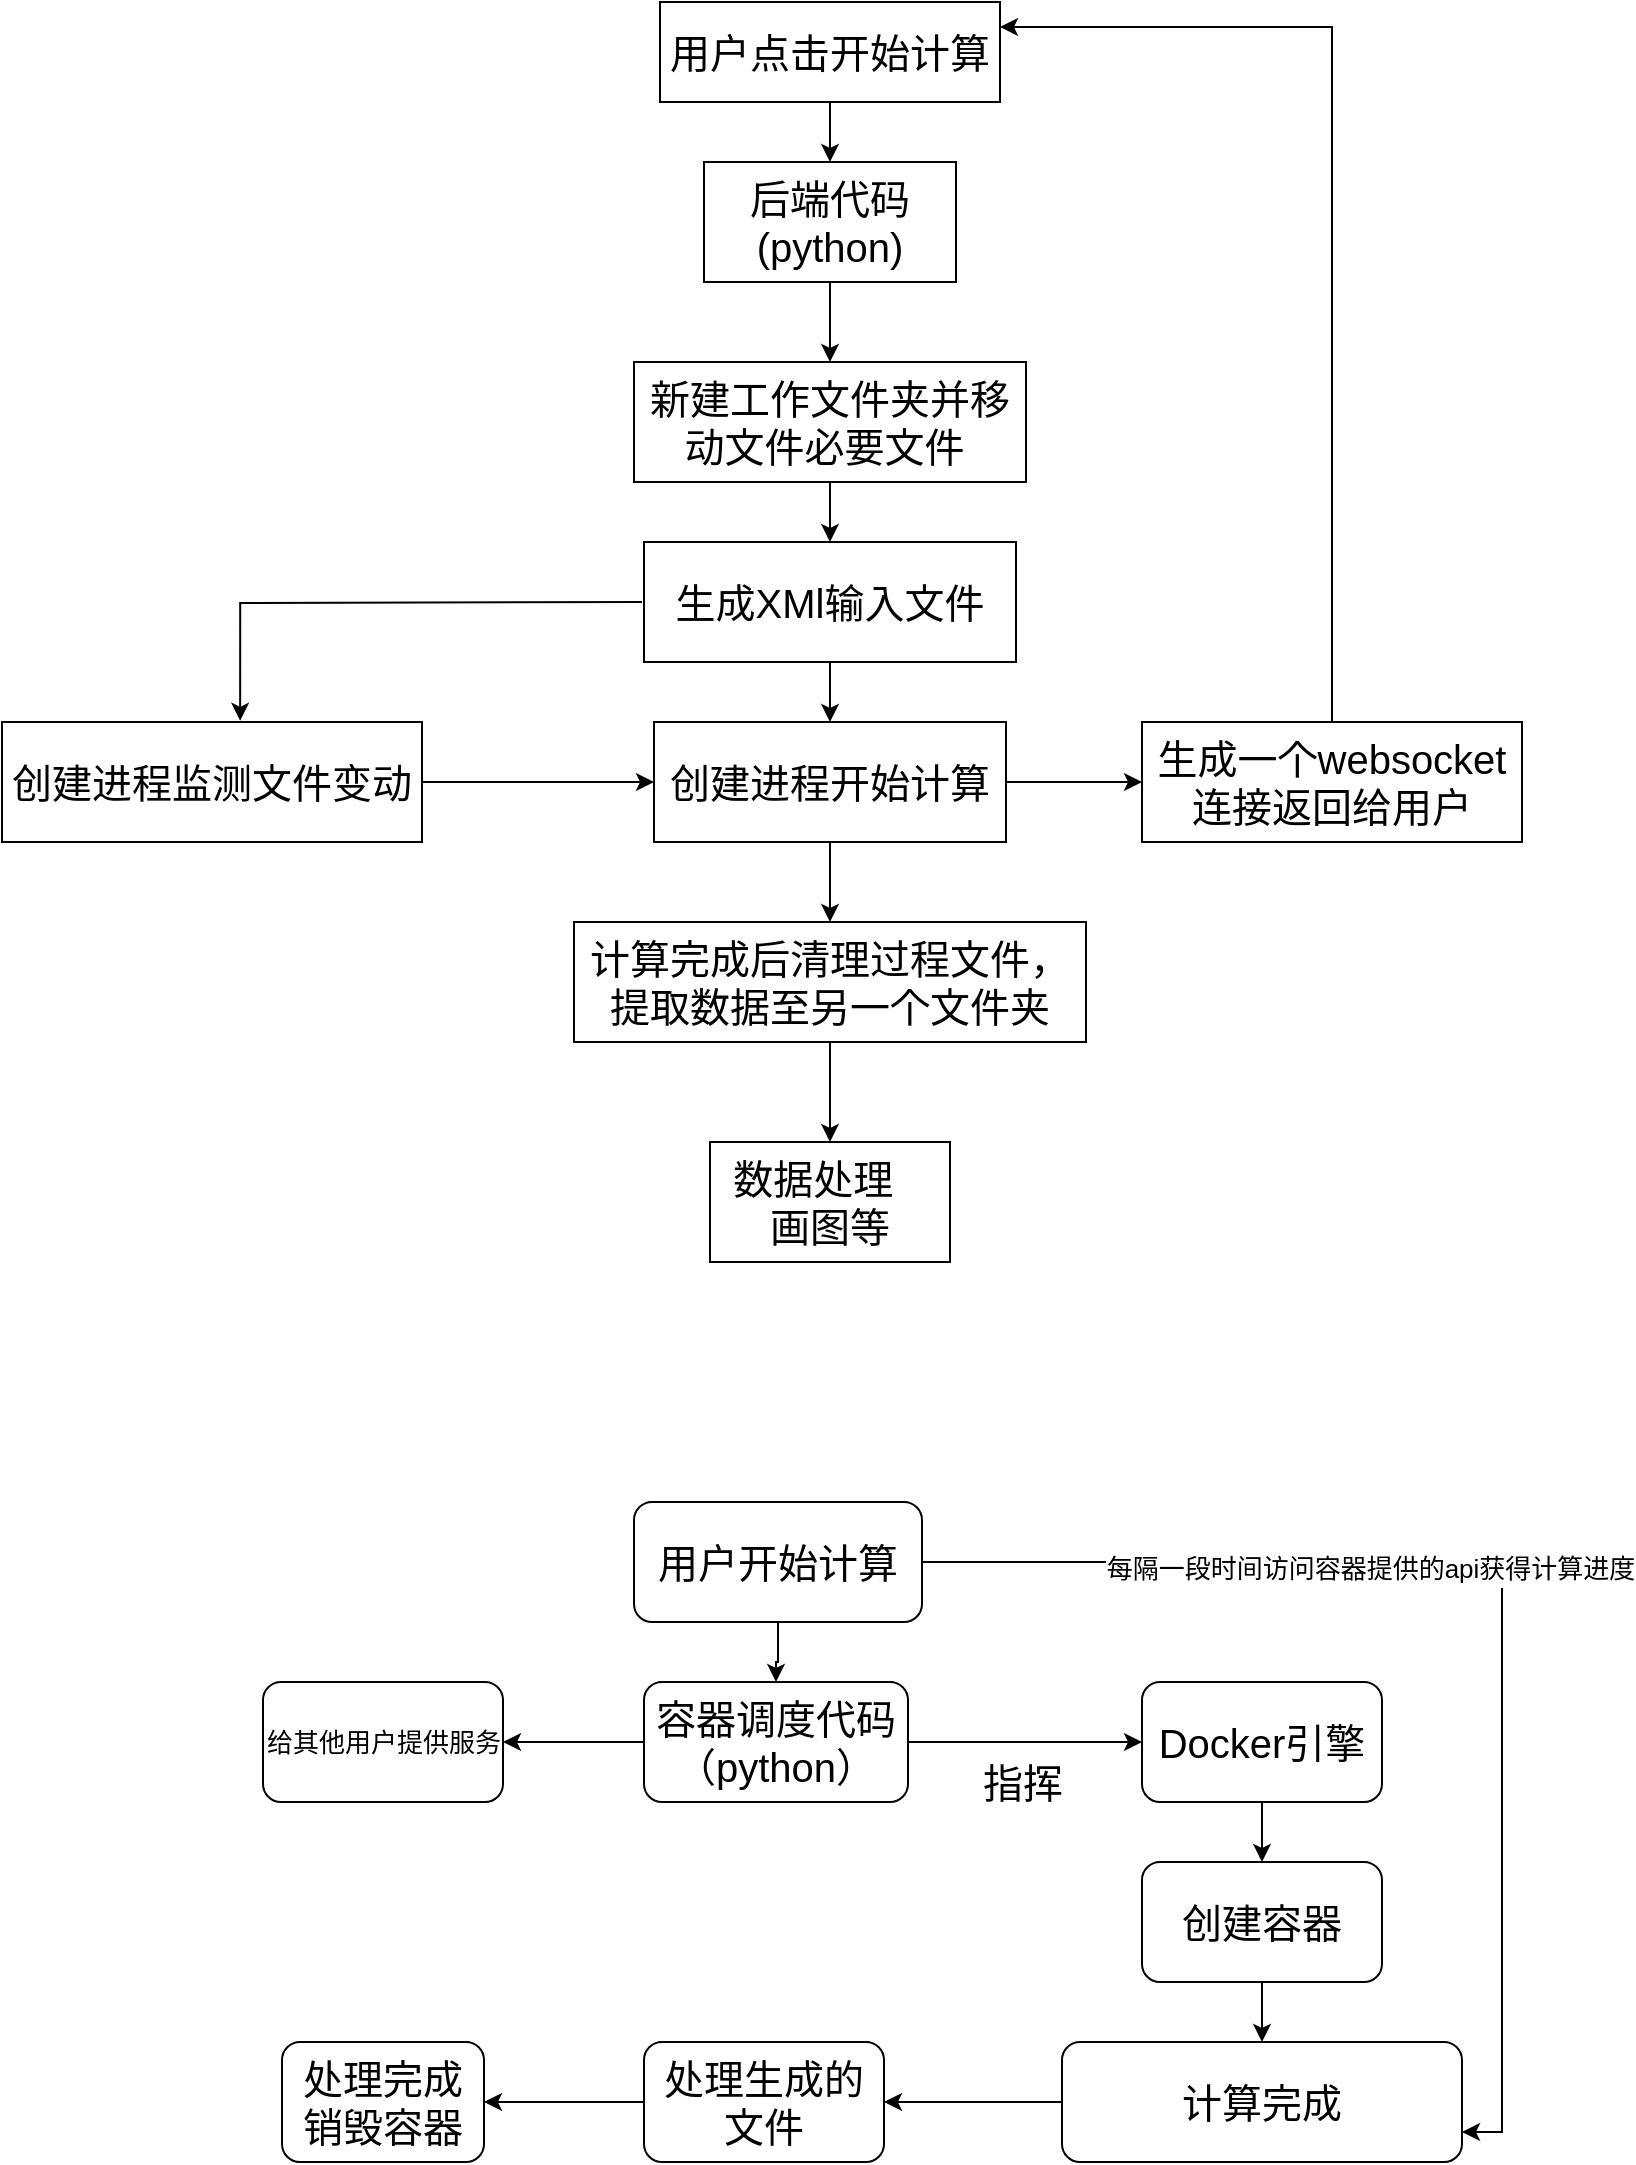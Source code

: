 <mxfile version="16.2.4" type="github">
  <diagram id="PX42nTdxcTcb5-qvnuS5" name="Page-1">
    <mxGraphModel dx="1038" dy="539" grid="1" gridSize="10" guides="1" tooltips="1" connect="1" arrows="1" fold="1" page="1" pageScale="1" pageWidth="827" pageHeight="1169" math="0" shadow="0">
      <root>
        <mxCell id="0" />
        <mxCell id="1" parent="0" />
        <mxCell id="B9r1FfOHDz0ZaS_kpWSe-5" value="" style="edgeStyle=orthogonalEdgeStyle;rounded=0;orthogonalLoop=1;jettySize=auto;html=1;fontSize=20;" edge="1" parent="1" source="B9r1FfOHDz0ZaS_kpWSe-1" target="B9r1FfOHDz0ZaS_kpWSe-2">
          <mxGeometry relative="1" as="geometry" />
        </mxCell>
        <mxCell id="B9r1FfOHDz0ZaS_kpWSe-1" value="&lt;font style=&quot;font-size: 20px&quot;&gt;用户点击开始计算&lt;/font&gt;" style="rounded=0;whiteSpace=wrap;html=1;" vertex="1" parent="1">
          <mxGeometry x="329" y="10" width="170" height="50" as="geometry" />
        </mxCell>
        <mxCell id="B9r1FfOHDz0ZaS_kpWSe-4" value="" style="edgeStyle=orthogonalEdgeStyle;rounded=0;orthogonalLoop=1;jettySize=auto;html=1;fontSize=20;" edge="1" parent="1" source="B9r1FfOHDz0ZaS_kpWSe-2" target="B9r1FfOHDz0ZaS_kpWSe-3">
          <mxGeometry relative="1" as="geometry" />
        </mxCell>
        <mxCell id="B9r1FfOHDz0ZaS_kpWSe-2" value="后端代码(python)" style="rounded=0;whiteSpace=wrap;html=1;fontSize=20;" vertex="1" parent="1">
          <mxGeometry x="351" y="90" width="126" height="60" as="geometry" />
        </mxCell>
        <mxCell id="B9r1FfOHDz0ZaS_kpWSe-7" value="" style="edgeStyle=orthogonalEdgeStyle;rounded=0;orthogonalLoop=1;jettySize=auto;html=1;fontSize=20;" edge="1" parent="1" source="B9r1FfOHDz0ZaS_kpWSe-3" target="B9r1FfOHDz0ZaS_kpWSe-6">
          <mxGeometry relative="1" as="geometry" />
        </mxCell>
        <mxCell id="B9r1FfOHDz0ZaS_kpWSe-3" value="新建工作文件夹并移动文件必要文件&amp;nbsp;" style="rounded=0;whiteSpace=wrap;html=1;fontSize=20;" vertex="1" parent="1">
          <mxGeometry x="316" y="190" width="196" height="60" as="geometry" />
        </mxCell>
        <mxCell id="B9r1FfOHDz0ZaS_kpWSe-9" value="" style="edgeStyle=orthogonalEdgeStyle;rounded=0;orthogonalLoop=1;jettySize=auto;html=1;fontSize=20;" edge="1" parent="1" source="B9r1FfOHDz0ZaS_kpWSe-6" target="B9r1FfOHDz0ZaS_kpWSe-8">
          <mxGeometry relative="1" as="geometry" />
        </mxCell>
        <mxCell id="B9r1FfOHDz0ZaS_kpWSe-6" value="生成XMl输入文件" style="whiteSpace=wrap;html=1;fontSize=20;rounded=0;" vertex="1" parent="1">
          <mxGeometry x="321" y="280" width="186" height="60" as="geometry" />
        </mxCell>
        <mxCell id="B9r1FfOHDz0ZaS_kpWSe-15" value="" style="edgeStyle=orthogonalEdgeStyle;rounded=0;orthogonalLoop=1;jettySize=auto;html=1;fontSize=20;" edge="1" parent="1" source="B9r1FfOHDz0ZaS_kpWSe-8" target="B9r1FfOHDz0ZaS_kpWSe-14">
          <mxGeometry relative="1" as="geometry" />
        </mxCell>
        <mxCell id="B9r1FfOHDz0ZaS_kpWSe-19" value="" style="edgeStyle=orthogonalEdgeStyle;rounded=0;orthogonalLoop=1;jettySize=auto;html=1;fontSize=20;" edge="1" parent="1" source="B9r1FfOHDz0ZaS_kpWSe-8" target="B9r1FfOHDz0ZaS_kpWSe-18">
          <mxGeometry relative="1" as="geometry" />
        </mxCell>
        <mxCell id="B9r1FfOHDz0ZaS_kpWSe-8" value="创建进程开始计算" style="whiteSpace=wrap;html=1;fontSize=20;rounded=0;" vertex="1" parent="1">
          <mxGeometry x="326" y="370" width="176" height="60" as="geometry" />
        </mxCell>
        <mxCell id="B9r1FfOHDz0ZaS_kpWSe-11" style="edgeStyle=orthogonalEdgeStyle;rounded=0;orthogonalLoop=1;jettySize=auto;html=1;entryX=0.567;entryY=-0.01;entryDx=0;entryDy=0;fontSize=20;entryPerimeter=0;" edge="1" parent="1" target="B9r1FfOHDz0ZaS_kpWSe-10">
          <mxGeometry relative="1" as="geometry">
            <mxPoint x="320" y="310" as="sourcePoint" />
          </mxGeometry>
        </mxCell>
        <mxCell id="B9r1FfOHDz0ZaS_kpWSe-12" value="" style="edgeStyle=orthogonalEdgeStyle;rounded=0;orthogonalLoop=1;jettySize=auto;html=1;fontSize=20;" edge="1" parent="1" source="B9r1FfOHDz0ZaS_kpWSe-10" target="B9r1FfOHDz0ZaS_kpWSe-8">
          <mxGeometry relative="1" as="geometry" />
        </mxCell>
        <mxCell id="B9r1FfOHDz0ZaS_kpWSe-10" value="创建进程监测文件变动" style="rounded=0;whiteSpace=wrap;html=1;fontSize=20;" vertex="1" parent="1">
          <mxGeometry y="370" width="210" height="60" as="geometry" />
        </mxCell>
        <mxCell id="B9r1FfOHDz0ZaS_kpWSe-17" value="" style="edgeStyle=orthogonalEdgeStyle;rounded=0;orthogonalLoop=1;jettySize=auto;html=1;fontSize=20;" edge="1" parent="1" source="B9r1FfOHDz0ZaS_kpWSe-14" target="B9r1FfOHDz0ZaS_kpWSe-16">
          <mxGeometry relative="1" as="geometry" />
        </mxCell>
        <mxCell id="B9r1FfOHDz0ZaS_kpWSe-14" value="计算完成后清理过程文件，提取数据至另一个文件夹" style="whiteSpace=wrap;html=1;fontSize=20;rounded=0;" vertex="1" parent="1">
          <mxGeometry x="286" y="470" width="256" height="60" as="geometry" />
        </mxCell>
        <mxCell id="B9r1FfOHDz0ZaS_kpWSe-16" value="数据处理&amp;nbsp; &amp;nbsp; 画图等" style="whiteSpace=wrap;html=1;fontSize=20;rounded=0;" vertex="1" parent="1">
          <mxGeometry x="354" y="580" width="120" height="60" as="geometry" />
        </mxCell>
        <mxCell id="B9r1FfOHDz0ZaS_kpWSe-20" style="edgeStyle=orthogonalEdgeStyle;rounded=0;orthogonalLoop=1;jettySize=auto;html=1;entryX=1;entryY=0.25;entryDx=0;entryDy=0;fontSize=20;" edge="1" parent="1" source="B9r1FfOHDz0ZaS_kpWSe-18" target="B9r1FfOHDz0ZaS_kpWSe-1">
          <mxGeometry relative="1" as="geometry">
            <Array as="points">
              <mxPoint x="665" y="23" />
            </Array>
          </mxGeometry>
        </mxCell>
        <mxCell id="B9r1FfOHDz0ZaS_kpWSe-18" value="生成一个websocket连接返回给用户" style="whiteSpace=wrap;html=1;fontSize=20;rounded=0;" vertex="1" parent="1">
          <mxGeometry x="570" y="370" width="190" height="60" as="geometry" />
        </mxCell>
        <mxCell id="B9r1FfOHDz0ZaS_kpWSe-23" value="" style="edgeStyle=orthogonalEdgeStyle;rounded=0;orthogonalLoop=1;jettySize=auto;html=1;fontSize=20;" edge="1" parent="1" source="B9r1FfOHDz0ZaS_kpWSe-21" target="B9r1FfOHDz0ZaS_kpWSe-22">
          <mxGeometry relative="1" as="geometry" />
        </mxCell>
        <mxCell id="B9r1FfOHDz0ZaS_kpWSe-34" style="edgeStyle=orthogonalEdgeStyle;rounded=0;orthogonalLoop=1;jettySize=auto;html=1;entryX=1;entryY=0.75;entryDx=0;entryDy=0;fontSize=20;" edge="1" parent="1" source="B9r1FfOHDz0ZaS_kpWSe-21" target="B9r1FfOHDz0ZaS_kpWSe-29">
          <mxGeometry relative="1" as="geometry" />
        </mxCell>
        <mxCell id="B9r1FfOHDz0ZaS_kpWSe-35" value="&lt;font style=&quot;font-size: 13px&quot;&gt;每隔一段时间访问容器提供的api获得计算进度&lt;/font&gt;" style="edgeLabel;html=1;align=center;verticalAlign=middle;resizable=0;points=[];fontSize=20;" vertex="1" connectable="0" parent="B9r1FfOHDz0ZaS_kpWSe-34">
          <mxGeometry x="-0.249" relative="1" as="geometry">
            <mxPoint as="offset" />
          </mxGeometry>
        </mxCell>
        <mxCell id="B9r1FfOHDz0ZaS_kpWSe-21" value="用户开始计算" style="rounded=1;whiteSpace=wrap;html=1;fontSize=20;" vertex="1" parent="1">
          <mxGeometry x="316" y="760" width="144" height="60" as="geometry" />
        </mxCell>
        <mxCell id="B9r1FfOHDz0ZaS_kpWSe-25" value="" style="edgeStyle=orthogonalEdgeStyle;rounded=0;orthogonalLoop=1;jettySize=auto;html=1;fontSize=20;" edge="1" parent="1" source="B9r1FfOHDz0ZaS_kpWSe-22" target="B9r1FfOHDz0ZaS_kpWSe-24">
          <mxGeometry relative="1" as="geometry" />
        </mxCell>
        <mxCell id="B9r1FfOHDz0ZaS_kpWSe-40" value="" style="edgeStyle=orthogonalEdgeStyle;rounded=0;orthogonalLoop=1;jettySize=auto;html=1;fontSize=13;" edge="1" parent="1" source="B9r1FfOHDz0ZaS_kpWSe-22" target="B9r1FfOHDz0ZaS_kpWSe-39">
          <mxGeometry relative="1" as="geometry" />
        </mxCell>
        <mxCell id="B9r1FfOHDz0ZaS_kpWSe-22" value="容器调度代码（python）" style="whiteSpace=wrap;html=1;fontSize=20;rounded=1;" vertex="1" parent="1">
          <mxGeometry x="321" y="850" width="132" height="60" as="geometry" />
        </mxCell>
        <mxCell id="B9r1FfOHDz0ZaS_kpWSe-28" value="" style="edgeStyle=orthogonalEdgeStyle;rounded=0;orthogonalLoop=1;jettySize=auto;html=1;fontSize=20;" edge="1" parent="1" source="B9r1FfOHDz0ZaS_kpWSe-24" target="B9r1FfOHDz0ZaS_kpWSe-27">
          <mxGeometry relative="1" as="geometry" />
        </mxCell>
        <mxCell id="B9r1FfOHDz0ZaS_kpWSe-24" value="Docker引擎" style="whiteSpace=wrap;html=1;fontSize=20;rounded=1;" vertex="1" parent="1">
          <mxGeometry x="570" y="850" width="120" height="60" as="geometry" />
        </mxCell>
        <mxCell id="B9r1FfOHDz0ZaS_kpWSe-26" value="指挥" style="text;html=1;align=center;verticalAlign=middle;resizable=0;points=[];autosize=1;strokeColor=none;fillColor=none;fontSize=20;" vertex="1" parent="1">
          <mxGeometry x="480" y="885" width="60" height="30" as="geometry" />
        </mxCell>
        <mxCell id="B9r1FfOHDz0ZaS_kpWSe-30" value="" style="edgeStyle=orthogonalEdgeStyle;rounded=0;orthogonalLoop=1;jettySize=auto;html=1;fontSize=20;" edge="1" parent="1" source="B9r1FfOHDz0ZaS_kpWSe-27" target="B9r1FfOHDz0ZaS_kpWSe-29">
          <mxGeometry relative="1" as="geometry" />
        </mxCell>
        <mxCell id="B9r1FfOHDz0ZaS_kpWSe-27" value="创建容器" style="whiteSpace=wrap;html=1;fontSize=20;rounded=1;" vertex="1" parent="1">
          <mxGeometry x="570" y="940" width="120" height="60" as="geometry" />
        </mxCell>
        <mxCell id="B9r1FfOHDz0ZaS_kpWSe-33" style="edgeStyle=orthogonalEdgeStyle;rounded=0;orthogonalLoop=1;jettySize=auto;html=1;exitX=0;exitY=0.5;exitDx=0;exitDy=0;fontSize=20;entryX=1;entryY=0.5;entryDx=0;entryDy=0;" edge="1" parent="1" source="B9r1FfOHDz0ZaS_kpWSe-29" target="B9r1FfOHDz0ZaS_kpWSe-31">
          <mxGeometry relative="1" as="geometry">
            <mxPoint x="450" y="1060" as="targetPoint" />
          </mxGeometry>
        </mxCell>
        <mxCell id="B9r1FfOHDz0ZaS_kpWSe-29" value="计算完成" style="whiteSpace=wrap;html=1;fontSize=20;rounded=1;" vertex="1" parent="1">
          <mxGeometry x="530" y="1030" width="200" height="60" as="geometry" />
        </mxCell>
        <mxCell id="B9r1FfOHDz0ZaS_kpWSe-37" value="" style="edgeStyle=orthogonalEdgeStyle;rounded=0;orthogonalLoop=1;jettySize=auto;html=1;fontSize=13;" edge="1" parent="1" source="B9r1FfOHDz0ZaS_kpWSe-31" target="B9r1FfOHDz0ZaS_kpWSe-36">
          <mxGeometry relative="1" as="geometry" />
        </mxCell>
        <mxCell id="B9r1FfOHDz0ZaS_kpWSe-31" value="处理生成的文件" style="rounded=1;whiteSpace=wrap;html=1;fontSize=20;" vertex="1" parent="1">
          <mxGeometry x="321" y="1030" width="120" height="60" as="geometry" />
        </mxCell>
        <mxCell id="B9r1FfOHDz0ZaS_kpWSe-36" value="处理完成销毁容器" style="whiteSpace=wrap;html=1;fontSize=20;rounded=1;" vertex="1" parent="1">
          <mxGeometry x="140" y="1030" width="101" height="60" as="geometry" />
        </mxCell>
        <mxCell id="B9r1FfOHDz0ZaS_kpWSe-39" value="给其他用户提供服务" style="rounded=1;whiteSpace=wrap;html=1;fontSize=13;" vertex="1" parent="1">
          <mxGeometry x="130.5" y="850" width="120" height="60" as="geometry" />
        </mxCell>
      </root>
    </mxGraphModel>
  </diagram>
</mxfile>
